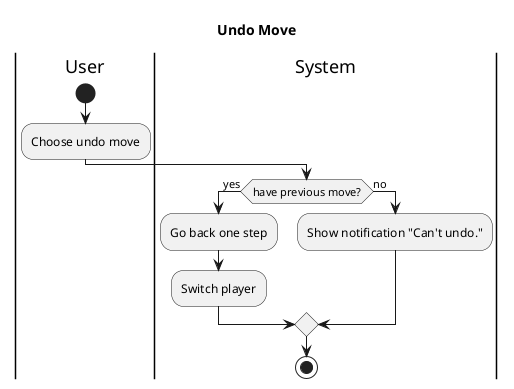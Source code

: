 @startuml "Activity diagram"
title "Undo Move"
|User|
start
:Choose undo move;
|System|
if (have previous move?) then (yes)
    :Go back one step;
    :Switch player;
else (no)
    :Show notification "Can't undo.";
endif
stop
@enduml
